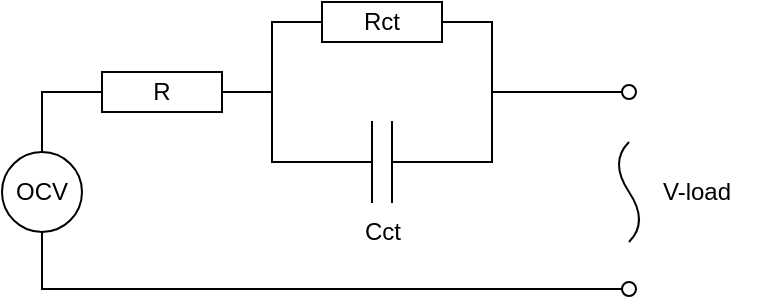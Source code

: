 <mxfile version="26.2.14">
  <diagram name="Page-1" id="t2919gkGJuyIqcn0u3JK">
    <mxGraphModel dx="544" dy="318" grid="1" gridSize="10" guides="1" tooltips="1" connect="1" arrows="1" fold="1" page="1" pageScale="1" pageWidth="850" pageHeight="1100" math="0" shadow="0">
      <root>
        <mxCell id="0" />
        <mxCell id="1" parent="0" />
        <mxCell id="yAxcGuMrdjNL_4U-_P00-19" style="edgeStyle=orthogonalEdgeStyle;rounded=0;orthogonalLoop=1;jettySize=auto;html=1;exitX=0.5;exitY=1;exitDx=0;exitDy=0;entryX=0;entryY=0.5;entryDx=0;entryDy=0;endArrow=none;startFill=0;" edge="1" parent="1" source="yAxcGuMrdjNL_4U-_P00-2" target="yAxcGuMrdjNL_4U-_P00-16">
          <mxGeometry relative="1" as="geometry">
            <mxPoint x="470" y="270" as="targetPoint" />
            <Array as="points">
              <mxPoint x="190" y="264" />
            </Array>
          </mxGeometry>
        </mxCell>
        <mxCell id="yAxcGuMrdjNL_4U-_P00-2" value="OCV" style="ellipse;whiteSpace=wrap;html=1;aspect=fixed;" vertex="1" parent="1">
          <mxGeometry x="170" y="195" width="40" height="40" as="geometry" />
        </mxCell>
        <mxCell id="yAxcGuMrdjNL_4U-_P00-12" style="edgeStyle=orthogonalEdgeStyle;rounded=0;orthogonalLoop=1;jettySize=auto;html=1;exitX=0;exitY=0.5;exitDx=0;exitDy=0;entryX=0.5;entryY=0;entryDx=0;entryDy=0;endArrow=none;startFill=0;" edge="1" parent="1" source="yAxcGuMrdjNL_4U-_P00-3" target="yAxcGuMrdjNL_4U-_P00-2">
          <mxGeometry relative="1" as="geometry" />
        </mxCell>
        <mxCell id="yAxcGuMrdjNL_4U-_P00-3" value="R" style="rounded=0;whiteSpace=wrap;html=1;" vertex="1" parent="1">
          <mxGeometry x="220" y="155" width="60" height="20" as="geometry" />
        </mxCell>
        <mxCell id="yAxcGuMrdjNL_4U-_P00-4" value="Rct" style="rounded=0;whiteSpace=wrap;html=1;" vertex="1" parent="1">
          <mxGeometry x="330" y="120" width="60" height="20" as="geometry" />
        </mxCell>
        <mxCell id="yAxcGuMrdjNL_4U-_P00-11" style="edgeStyle=orthogonalEdgeStyle;rounded=0;orthogonalLoop=1;jettySize=auto;html=1;exitX=0;exitY=0.5;exitDx=0;exitDy=0;endArrow=none;startFill=0;" edge="1" parent="1" source="yAxcGuMrdjNL_4U-_P00-5">
          <mxGeometry relative="1" as="geometry">
            <mxPoint x="320" y="200.111" as="targetPoint" />
          </mxGeometry>
        </mxCell>
        <mxCell id="yAxcGuMrdjNL_4U-_P00-5" value="" style="shape=partialRectangle;whiteSpace=wrap;html=1;top=0;bottom=0;fillColor=none;" vertex="1" parent="1">
          <mxGeometry x="355" y="180" width="10" height="40" as="geometry" />
        </mxCell>
        <mxCell id="yAxcGuMrdjNL_4U-_P00-6" value="Cct" style="text;html=1;align=center;verticalAlign=middle;resizable=0;points=[];autosize=1;strokeColor=none;fillColor=none;" vertex="1" parent="1">
          <mxGeometry x="340" y="220" width="40" height="30" as="geometry" />
        </mxCell>
        <mxCell id="yAxcGuMrdjNL_4U-_P00-7" value="" style="strokeWidth=1;html=1;shape=mxgraph.flowchart.annotation_2;align=left;labelPosition=right;pointerEvents=1;" vertex="1" parent="1">
          <mxGeometry x="280" y="130" width="50" height="70" as="geometry" />
        </mxCell>
        <mxCell id="yAxcGuMrdjNL_4U-_P00-15" style="edgeStyle=orthogonalEdgeStyle;rounded=0;orthogonalLoop=1;jettySize=auto;html=1;exitX=0;exitY=0.5;exitDx=0;exitDy=0;exitPerimeter=0;entryX=0;entryY=0.5;entryDx=0;entryDy=0;endArrow=none;startFill=0;" edge="1" parent="1" source="yAxcGuMrdjNL_4U-_P00-8" target="yAxcGuMrdjNL_4U-_P00-13">
          <mxGeometry relative="1" as="geometry" />
        </mxCell>
        <mxCell id="yAxcGuMrdjNL_4U-_P00-8" value="" style="strokeWidth=1;html=1;shape=mxgraph.flowchart.annotation_2;align=left;labelPosition=right;pointerEvents=1;rotation=-180;" vertex="1" parent="1">
          <mxGeometry x="390" y="130" width="50" height="70" as="geometry" />
        </mxCell>
        <mxCell id="yAxcGuMrdjNL_4U-_P00-10" style="edgeStyle=orthogonalEdgeStyle;rounded=0;orthogonalLoop=1;jettySize=auto;html=1;exitX=1;exitY=0.5;exitDx=0;exitDy=0;entryX=1;entryY=0;entryDx=0;entryDy=0;entryPerimeter=0;strokeColor=default;endArrow=none;startFill=0;" edge="1" parent="1" source="yAxcGuMrdjNL_4U-_P00-5" target="yAxcGuMrdjNL_4U-_P00-8">
          <mxGeometry relative="1" as="geometry" />
        </mxCell>
        <mxCell id="yAxcGuMrdjNL_4U-_P00-13" value="" style="ellipse;whiteSpace=wrap;html=1;aspect=fixed;" vertex="1" parent="1">
          <mxGeometry x="480" y="161.5" width="7" height="7" as="geometry" />
        </mxCell>
        <mxCell id="yAxcGuMrdjNL_4U-_P00-16" value="" style="ellipse;whiteSpace=wrap;html=1;aspect=fixed;" vertex="1" parent="1">
          <mxGeometry x="480" y="260" width="7" height="7" as="geometry" />
        </mxCell>
        <mxCell id="yAxcGuMrdjNL_4U-_P00-20" value="" style="curved=1;endArrow=none;html=1;rounded=0;startFill=0;" edge="1" parent="1">
          <mxGeometry width="50" height="50" relative="1" as="geometry">
            <mxPoint x="483.5" y="240" as="sourcePoint" />
            <mxPoint x="483.5" y="190" as="targetPoint" />
            <Array as="points">
              <mxPoint x="493.5" y="230" />
              <mxPoint x="473.5" y="200" />
            </Array>
          </mxGeometry>
        </mxCell>
        <mxCell id="yAxcGuMrdjNL_4U-_P00-21" value="V-load" style="text;html=1;align=center;verticalAlign=middle;resizable=0;points=[];autosize=1;strokeColor=none;fillColor=none;" vertex="1" parent="1">
          <mxGeometry x="487" y="200" width="60" height="30" as="geometry" />
        </mxCell>
      </root>
    </mxGraphModel>
  </diagram>
</mxfile>
